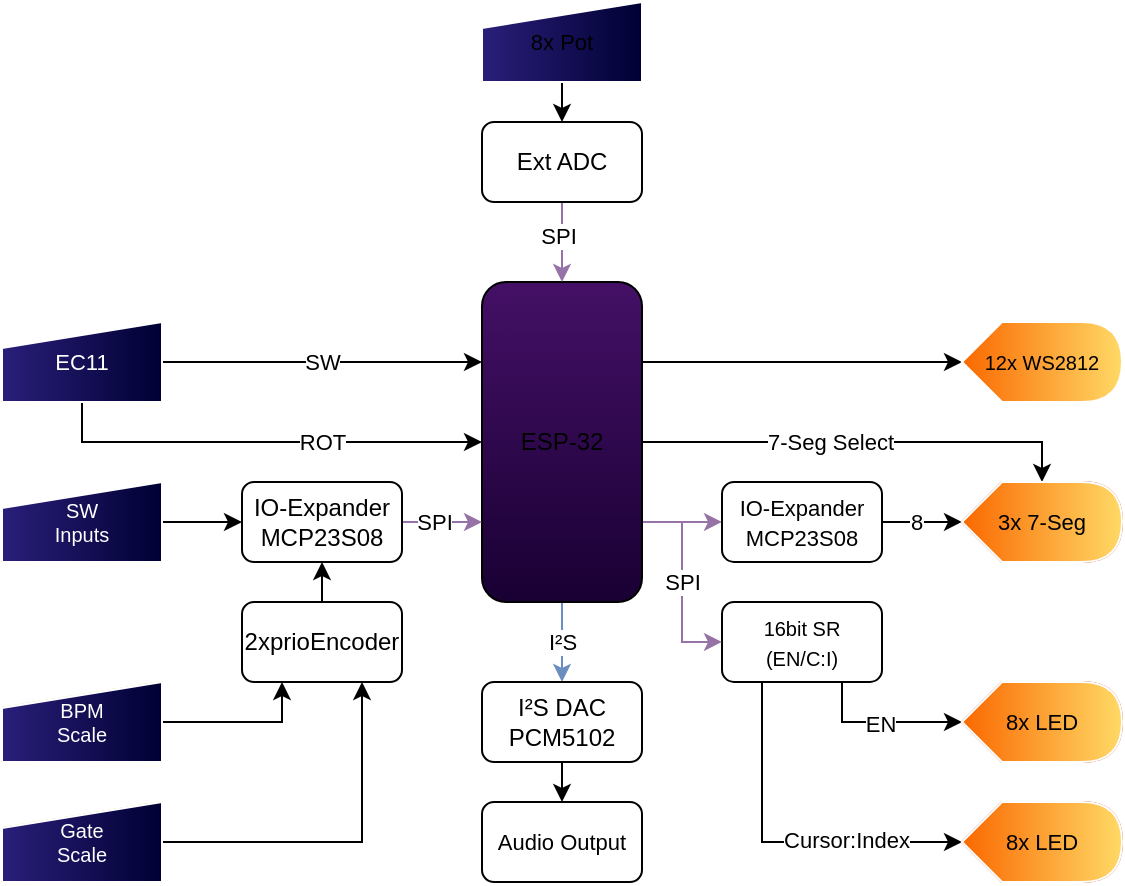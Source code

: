 <mxfile version="16.1.0" type="device"><diagram id="4VYLh-zP7Bx_i5LEst_N" name="Page-1"><mxGraphModel dx="1057" dy="577" grid="1" gridSize="10" guides="1" tooltips="1" connect="1" arrows="1" fold="1" page="1" pageScale="1" pageWidth="827" pageHeight="1169" math="1" shadow="0"><root><mxCell id="0"/><mxCell id="1" parent="0"/><mxCell id="y79ebCIUgbflpvUtCevO-20" style="edgeStyle=orthogonalEdgeStyle;rounded=0;orthogonalLoop=1;jettySize=auto;html=1;exitX=1;exitY=0.75;exitDx=0;exitDy=0;entryX=0;entryY=0.5;entryDx=0;entryDy=0;fontFamily=Helvetica;fontSize=11;fillColor=#e1d5e7;strokeColor=#9673a6;" parent="1" source="Yzz7cIyKh2HSDoEg84I8-15" target="Yzz7cIyKh2HSDoEg84I8-21" edge="1"><mxGeometry relative="1" as="geometry"/></mxCell><mxCell id="XlLFYsl8-gilaUc90BuH-1" style="edgeStyle=orthogonalEdgeStyle;rounded=0;orthogonalLoop=1;jettySize=auto;html=1;exitX=0.5;exitY=1;exitDx=0;exitDy=0;fillColor=#dae8fc;strokeColor=#6c8ebf;entryX=0.5;entryY=0;entryDx=0;entryDy=0;" parent="1" source="Yzz7cIyKh2HSDoEg84I8-15" edge="1"><mxGeometry relative="1" as="geometry"><mxPoint x="400" y="980" as="targetPoint"/></mxGeometry></mxCell><mxCell id="XlLFYsl8-gilaUc90BuH-4" value="I²S" style="edgeLabel;html=1;align=center;verticalAlign=middle;resizable=0;points=[];fontSize=11;fontFamily=Helvetica;" parent="XlLFYsl8-gilaUc90BuH-1" vertex="1" connectable="0"><mxGeometry x="0.734" relative="1" as="geometry"><mxPoint y="-15" as="offset"/></mxGeometry></mxCell><mxCell id="N5hh8hali1NmGcNjx4C9-3" style="edgeStyle=orthogonalEdgeStyle;rounded=0;orthogonalLoop=1;jettySize=auto;html=1;exitX=1;exitY=0.5;exitDx=0;exitDy=0;entryX=0;entryY=0;entryDx=40;entryDy=0;entryPerimeter=0;" parent="1" source="Yzz7cIyKh2HSDoEg84I8-15" target="Yzz7cIyKh2HSDoEg84I8-30" edge="1"><mxGeometry relative="1" as="geometry"><mxPoint x="640" y="820" as="targetPoint"/><Array as="points"><mxPoint x="640" y="860"/></Array></mxGeometry></mxCell><mxCell id="N5hh8hali1NmGcNjx4C9-4" value="7-Seg Select" style="edgeLabel;html=1;align=center;verticalAlign=middle;resizable=0;points=[];" parent="N5hh8hali1NmGcNjx4C9-3" vertex="1" connectable="0"><mxGeometry x="0.33" y="1" relative="1" as="geometry"><mxPoint x="-53" y="1" as="offset"/></mxGeometry></mxCell><mxCell id="N5hh8hali1NmGcNjx4C9-11" style="edgeStyle=orthogonalEdgeStyle;rounded=0;orthogonalLoop=1;jettySize=auto;html=1;exitX=1;exitY=0.25;exitDx=0;exitDy=0;" parent="1" source="Yzz7cIyKh2HSDoEg84I8-15" edge="1"><mxGeometry relative="1" as="geometry"><mxPoint x="440.0" y="820.244" as="targetPoint"/></mxGeometry></mxCell><mxCell id="N5hh8hali1NmGcNjx4C9-12" style="edgeStyle=orthogonalEdgeStyle;rounded=0;orthogonalLoop=1;jettySize=auto;html=1;exitX=1;exitY=0.25;exitDx=0;exitDy=0;" parent="1" source="Yzz7cIyKh2HSDoEg84I8-15" target="Yzz7cIyKh2HSDoEg84I8-70" edge="1"><mxGeometry relative="1" as="geometry"/></mxCell><mxCell id="Yzz7cIyKh2HSDoEg84I8-15" value="ESP-32" style="rounded=1;whiteSpace=wrap;html=1;fillColor=#441066;strokeColor=default;gradientColor=#190033;glass=0;sketch=0;shadow=0;" parent="1" vertex="1"><mxGeometry x="360" y="780" width="80" height="160" as="geometry"/></mxCell><mxCell id="Yzz7cIyKh2HSDoEg84I8-32" style="edgeStyle=orthogonalEdgeStyle;rounded=0;orthogonalLoop=1;jettySize=auto;html=1;exitX=1;exitY=0.5;exitDx=0;exitDy=0;entryX=0;entryY=0.5;entryDx=0;entryDy=0;entryPerimeter=0;fontSize=11;" parent="1" source="Yzz7cIyKh2HSDoEg84I8-21" target="Yzz7cIyKh2HSDoEg84I8-30" edge="1"><mxGeometry relative="1" as="geometry"/></mxCell><mxCell id="KPdPLMar8FW5ZZJh2PHd-13" value="8" style="edgeLabel;html=1;align=center;verticalAlign=middle;resizable=0;points=[];" parent="Yzz7cIyKh2HSDoEg84I8-32" vertex="1" connectable="0"><mxGeometry x="-0.183" y="-2" relative="1" as="geometry"><mxPoint y="-2" as="offset"/></mxGeometry></mxCell><mxCell id="Yzz7cIyKh2HSDoEg84I8-21" value="&lt;font style=&quot;font-size: 11px&quot;&gt;IO-Expander&lt;br&gt;MCP23S08&lt;/font&gt;" style="rounded=1;whiteSpace=wrap;html=1;" parent="1" vertex="1"><mxGeometry x="480" y="879.96" width="80" height="40" as="geometry"/></mxCell><mxCell id="N5hh8hali1NmGcNjx4C9-25" style="edgeStyle=orthogonalEdgeStyle;rounded=0;orthogonalLoop=1;jettySize=auto;html=1;exitX=0.5;exitY=1;exitDx=0;exitDy=0;entryX=0.5;entryY=0;entryDx=0;entryDy=0;" parent="1" source="Yzz7cIyKh2HSDoEg84I8-26" target="XMXrXdqW2n2KZjJ4oG5D-1" edge="1"><mxGeometry relative="1" as="geometry"/></mxCell><mxCell id="Yzz7cIyKh2HSDoEg84I8-26" value="&lt;font style=&quot;font-size: 11px&quot;&gt;8x Pot&lt;/font&gt;" style="shape=manualInput;whiteSpace=wrap;html=1;fontSize=11;size=13;fillColor=#003366;strokeColor=#FFFFFF;gradientColor=#000033;gradientDirection=east;" parent="1" vertex="1"><mxGeometry x="360" y="640" width="80" height="40" as="geometry"/></mxCell><mxCell id="Yzz7cIyKh2HSDoEg84I8-30" value="3x 7-Seg" style="shape=display;whiteSpace=wrap;html=1;fontSize=11;fillColor=#fa6800;strokeColor=#C73500;fontColor=#000000;" parent="1" vertex="1"><mxGeometry x="600" y="879.96" width="80" height="40" as="geometry"/></mxCell><mxCell id="N5hh8hali1NmGcNjx4C9-23" style="edgeStyle=orthogonalEdgeStyle;rounded=0;orthogonalLoop=1;jettySize=auto;html=1;exitX=1;exitY=0.5;exitDx=0;exitDy=0;entryX=0;entryY=0.25;entryDx=0;entryDy=0;" parent="1" source="Yzz7cIyKh2HSDoEg84I8-59" target="Yzz7cIyKh2HSDoEg84I8-15" edge="1"><mxGeometry relative="1" as="geometry"/></mxCell><mxCell id="S5uVFAYrF7VQIY12ZJy--1" value="SW" style="edgeLabel;html=1;align=center;verticalAlign=middle;resizable=0;points=[];" parent="N5hh8hali1NmGcNjx4C9-23" vertex="1" connectable="0"><mxGeometry x="0.187" relative="1" as="geometry"><mxPoint x="-15" as="offset"/></mxGeometry></mxCell><mxCell id="N5hh8hali1NmGcNjx4C9-24" style="edgeStyle=orthogonalEdgeStyle;rounded=0;orthogonalLoop=1;jettySize=auto;html=1;exitX=0.5;exitY=1;exitDx=0;exitDy=0;entryX=0;entryY=0.5;entryDx=0;entryDy=0;" parent="1" source="Yzz7cIyKh2HSDoEg84I8-59" target="Yzz7cIyKh2HSDoEg84I8-15" edge="1"><mxGeometry relative="1" as="geometry"/></mxCell><mxCell id="S5uVFAYrF7VQIY12ZJy--2" value="ROT" style="edgeLabel;html=1;align=center;verticalAlign=middle;resizable=0;points=[];" parent="N5hh8hali1NmGcNjx4C9-24" vertex="1" connectable="0"><mxGeometry x="0.451" y="-2" relative="1" as="geometry"><mxPoint x="-20" y="-2" as="offset"/></mxGeometry></mxCell><mxCell id="Yzz7cIyKh2HSDoEg84I8-59" value="EC11" style="shape=manualInput;whiteSpace=wrap;html=1;fontSize=11;size=13;fillColor=#003366;strokeColor=#FFFFFF;fontColor=#ffffff;gradientColor=#000033;gradientDirection=east;" parent="1" vertex="1"><mxGeometry x="120" y="800" width="80" height="40" as="geometry"/></mxCell><mxCell id="Yzz7cIyKh2HSDoEg84I8-70" value="12x WS2812" style="shape=display;whiteSpace=wrap;html=1;fontSize=10;fillColor=#FA6800;strokeColor=#FFFFFF;size=0.25;fontColor=#000000;gradientColor=#FFD966;gradientDirection=east;" parent="1" vertex="1"><mxGeometry x="600" y="800" width="80" height="40" as="geometry"/></mxCell><mxCell id="N5hh8hali1NmGcNjx4C9-8" style="edgeStyle=orthogonalEdgeStyle;rounded=0;orthogonalLoop=1;jettySize=auto;html=1;exitX=1;exitY=0.5;exitDx=0;exitDy=0;entryX=0.75;entryY=1;entryDx=0;entryDy=0;" parent="1" source="Yzz7cIyKh2HSDoEg84I8-91" target="n66vILwVa508dORG7SmE-1" edge="1"><mxGeometry relative="1" as="geometry"><mxPoint x="290" y="1020" as="targetPoint"/></mxGeometry></mxCell><mxCell id="Yzz7cIyKh2HSDoEg84I8-91" value="Gate&lt;br&gt;Scale" style="shape=manualInput;whiteSpace=wrap;html=1;fontSize=10;size=13;fillColor=#330066;strokeColor=#d6b656;" parent="1" vertex="1"><mxGeometry x="120" y="1040" width="80" height="40" as="geometry"/></mxCell><mxCell id="N5hh8hali1NmGcNjx4C9-18" style="edgeStyle=orthogonalEdgeStyle;rounded=0;orthogonalLoop=1;jettySize=auto;html=1;exitX=1;exitY=0.5;exitDx=0;exitDy=0;entryX=0.25;entryY=1;entryDx=0;entryDy=0;" parent="1" source="Yzz7cIyKh2HSDoEg84I8-92" target="n66vILwVa508dORG7SmE-1" edge="1"><mxGeometry relative="1" as="geometry"/></mxCell><mxCell id="Yzz7cIyKh2HSDoEg84I8-92" value="BPM&lt;br&gt;Scale" style="shape=manualInput;whiteSpace=wrap;html=1;fontSize=10;size=13;fillColor=#330066;strokeColor=#d6b656;" parent="1" vertex="1"><mxGeometry x="120" y="979.96" width="80" height="40" as="geometry"/></mxCell><mxCell id="KPdPLMar8FW5ZZJh2PHd-17" style="edgeStyle=orthogonalEdgeStyle;rounded=0;orthogonalLoop=1;jettySize=auto;html=1;exitX=0.25;exitY=1;exitDx=0;exitDy=0;entryX=0;entryY=0.5;entryDx=0;entryDy=0;entryPerimeter=0;" parent="1" source="Yzz7cIyKh2HSDoEg84I8-105" target="KPdPLMar8FW5ZZJh2PHd-16" edge="1"><mxGeometry relative="1" as="geometry"/></mxCell><mxCell id="N5hh8hali1NmGcNjx4C9-17" value="Cursor:Index" style="edgeLabel;html=1;align=center;verticalAlign=middle;resizable=0;points=[];" parent="KPdPLMar8FW5ZZJh2PHd-17" vertex="1" connectable="0"><mxGeometry x="0.358" y="1" relative="1" as="geometry"><mxPoint as="offset"/></mxGeometry></mxCell><mxCell id="N5hh8hali1NmGcNjx4C9-15" style="edgeStyle=orthogonalEdgeStyle;rounded=0;orthogonalLoop=1;jettySize=auto;html=1;exitX=0.75;exitY=1;exitDx=0;exitDy=0;" parent="1" source="Yzz7cIyKh2HSDoEg84I8-105" target="Yzz7cIyKh2HSDoEg84I8-106" edge="1"><mxGeometry relative="1" as="geometry"/></mxCell><mxCell id="N5hh8hali1NmGcNjx4C9-16" value="EN" style="edgeLabel;html=1;align=center;verticalAlign=middle;resizable=0;points=[];" parent="N5hh8hali1NmGcNjx4C9-15" vertex="1" connectable="0"><mxGeometry x="-0.044" y="-1" relative="1" as="geometry"><mxPoint as="offset"/></mxGeometry></mxCell><mxCell id="Yzz7cIyKh2HSDoEg84I8-105" value="&lt;font style=&quot;font-size: 10px&quot;&gt;16bit&amp;nbsp;SR &lt;br&gt;(EN/C:I)&lt;/font&gt;" style="rounded=1;whiteSpace=wrap;html=1;" parent="1" vertex="1"><mxGeometry x="480" y="939.96" width="80" height="40" as="geometry"/></mxCell><mxCell id="Yzz7cIyKh2HSDoEg84I8-106" value="8x LED" style="shape=display;whiteSpace=wrap;html=1;fontSize=11;fillColor=#fa6800;strokeColor=#C73500;fontColor=#000000;" parent="1" vertex="1"><mxGeometry x="600" y="979.96" width="80" height="40" as="geometry"/></mxCell><mxCell id="n66vILwVa508dORG7SmE-7" style="edgeStyle=orthogonalEdgeStyle;rounded=0;orthogonalLoop=1;jettySize=auto;html=1;exitX=1;exitY=0.5;exitDx=0;exitDy=0;entryX=0;entryY=0.5;entryDx=0;entryDy=0;" parent="1" source="KJiveMh5zRFhtSvFbMqp-11" target="n66vILwVa508dORG7SmE-2" edge="1"><mxGeometry relative="1" as="geometry"/></mxCell><mxCell id="KJiveMh5zRFhtSvFbMqp-11" value="SW&lt;br&gt;Inputs" style="shape=manualInput;whiteSpace=wrap;html=1;fontSize=10;size=13;fillColor=#003366;strokeColor=#FFFFFF;fontColor=#ffffff;gradientColor=#000033;gradientDirection=east;" parent="1" vertex="1"><mxGeometry x="120" y="880" width="80" height="40" as="geometry"/></mxCell><mxCell id="KPdPLMar8FW5ZZJh2PHd-16" value="8x LED" style="shape=display;whiteSpace=wrap;html=1;fontSize=11;fillColor=#fa6800;strokeColor=#C73500;fontColor=#000000;" parent="1" vertex="1"><mxGeometry x="600" y="1040" width="80" height="40" as="geometry"/></mxCell><mxCell id="XlLFYsl8-gilaUc90BuH-6" style="edgeStyle=orthogonalEdgeStyle;rounded=0;orthogonalLoop=1;jettySize=auto;html=1;exitX=0.5;exitY=1;exitDx=0;exitDy=0;entryX=0.5;entryY=0;entryDx=0;entryDy=0;fontFamily=Helvetica;fontSize=11;" parent="1" target="XlLFYsl8-gilaUc90BuH-5" edge="1"><mxGeometry relative="1" as="geometry"><mxPoint x="400" y="1020" as="sourcePoint"/></mxGeometry></mxCell><mxCell id="XlLFYsl8-gilaUc90BuH-5" value="Audio Output" style="rounded=1;whiteSpace=wrap;html=1;fontFamily=Helvetica;fontSize=11;" parent="1" vertex="1"><mxGeometry x="360" y="1040" width="80" height="40" as="geometry"/></mxCell><mxCell id="XMXrXdqW2n2KZjJ4oG5D-5" style="edgeStyle=orthogonalEdgeStyle;rounded=0;orthogonalLoop=1;jettySize=auto;html=1;entryX=0.5;entryY=0;entryDx=0;entryDy=0;fillColor=#e1d5e7;strokeColor=#9673a6;exitX=0.5;exitY=1;exitDx=0;exitDy=0;" parent="1" source="XMXrXdqW2n2KZjJ4oG5D-1" target="Yzz7cIyKh2HSDoEg84I8-15" edge="1"><mxGeometry relative="1" as="geometry"><mxPoint x="400" y="740" as="sourcePoint"/></mxGeometry></mxCell><mxCell id="XMXrXdqW2n2KZjJ4oG5D-6" value="SPI" style="edgeLabel;html=1;align=center;verticalAlign=middle;resizable=0;points=[];" parent="XMXrXdqW2n2KZjJ4oG5D-5" vertex="1" connectable="0"><mxGeometry x="-0.263" y="2" relative="1" as="geometry"><mxPoint x="-4" y="2" as="offset"/></mxGeometry></mxCell><mxCell id="XMXrXdqW2n2KZjJ4oG5D-1" value="Ext ADC" style="rounded=1;whiteSpace=wrap;html=1;" parent="1" vertex="1"><mxGeometry x="360" y="700" width="80" height="40" as="geometry"/></mxCell><mxCell id="n66vILwVa508dORG7SmE-10" style="edgeStyle=orthogonalEdgeStyle;rounded=0;orthogonalLoop=1;jettySize=auto;html=1;exitX=0.5;exitY=0;exitDx=0;exitDy=0;entryX=0.5;entryY=1;entryDx=0;entryDy=0;" parent="1" source="n66vILwVa508dORG7SmE-1" target="n66vILwVa508dORG7SmE-2" edge="1"><mxGeometry relative="1" as="geometry"/></mxCell><mxCell id="n66vILwVa508dORG7SmE-1" value="2xprioEncoder" style="rounded=1;whiteSpace=wrap;html=1;" parent="1" vertex="1"><mxGeometry x="240" y="940" width="80" height="40" as="geometry"/></mxCell><mxCell id="N5hh8hali1NmGcNjx4C9-19" style="edgeStyle=orthogonalEdgeStyle;rounded=0;orthogonalLoop=1;jettySize=auto;html=1;exitX=1;exitY=0.5;exitDx=0;exitDy=0;entryX=0;entryY=0.75;entryDx=0;entryDy=0;fillColor=#e1d5e7;strokeColor=#9673a6;" parent="1" source="n66vILwVa508dORG7SmE-2" target="Yzz7cIyKh2HSDoEg84I8-15" edge="1"><mxGeometry relative="1" as="geometry"/></mxCell><mxCell id="N5hh8hali1NmGcNjx4C9-20" value="SPI" style="edgeLabel;html=1;align=center;verticalAlign=middle;resizable=0;points=[];" parent="N5hh8hali1NmGcNjx4C9-19" vertex="1" connectable="0"><mxGeometry x="-0.19" relative="1" as="geometry"><mxPoint as="offset"/></mxGeometry></mxCell><mxCell id="n66vILwVa508dORG7SmE-2" value="IO-Expander MCP23S08" style="rounded=1;whiteSpace=wrap;html=1;" parent="1" vertex="1"><mxGeometry x="240" y="880" width="80" height="40" as="geometry"/></mxCell><mxCell id="N5hh8hali1NmGcNjx4C9-13" value="" style="endArrow=classic;html=1;rounded=0;entryX=0;entryY=0.5;entryDx=0;entryDy=0;fillColor=#e1d5e7;strokeColor=#9673a6;" parent="1" target="Yzz7cIyKh2HSDoEg84I8-105" edge="1"><mxGeometry width="50" height="50" relative="1" as="geometry"><mxPoint x="460" y="900" as="sourcePoint"/><mxPoint x="580" y="920" as="targetPoint"/><Array as="points"><mxPoint x="460" y="960"/></Array></mxGeometry></mxCell><mxCell id="N5hh8hali1NmGcNjx4C9-14" value="SPI" style="edgeLabel;html=1;align=center;verticalAlign=middle;resizable=0;points=[];" parent="N5hh8hali1NmGcNjx4C9-13" vertex="1" connectable="0"><mxGeometry relative="1" as="geometry"><mxPoint y="-10" as="offset"/></mxGeometry></mxCell><mxCell id="ntnH2OtzmPcJgNKBrgg4-1" value="&lt;p style=&quot;box-sizing: border-box ; padding: 0px ; margin: 0px ; font-weight: 400 ; line-height: 1.2&quot;&gt;I²S DAC&lt;/p&gt;&lt;p style=&quot;box-sizing: border-box ; padding: 0px ; margin: 0px ; font-weight: 400 ; line-height: 1.2&quot;&gt;PCM5102&lt;/p&gt;" style="rounded=1;whiteSpace=wrap;html=1;align=center;labelBackgroundColor=none;" vertex="1" parent="1"><mxGeometry x="360" y="980" width="80" height="40" as="geometry"/></mxCell><mxCell id="ntnH2OtzmPcJgNKBrgg4-2" value="Gate&lt;br&gt;Scale" style="shape=manualInput;whiteSpace=wrap;html=1;fontSize=10;size=13;fillColor=#003366;strokeColor=#FFFFFF;fontColor=#ffffff;gradientColor=#003366;" vertex="1" parent="1"><mxGeometry x="120" y="1040" width="80" height="40" as="geometry"/></mxCell><mxCell id="ntnH2OtzmPcJgNKBrgg4-3" value="BPM&lt;br&gt;Scale" style="shape=manualInput;whiteSpace=wrap;html=1;fontSize=10;size=13;fillColor=#003366;strokeColor=#FFFFFF;fontColor=#ffffff;gradientColor=#003366;" vertex="1" parent="1"><mxGeometry x="120" y="979.96" width="80" height="40" as="geometry"/></mxCell><mxCell id="ntnH2OtzmPcJgNKBrgg4-4" value="8x LED" style="shape=display;whiteSpace=wrap;html=1;fontSize=11;fillColor=#fa6800;strokeColor=#FFFFFF;fontColor=#000000;gradientColor=#FFD966;gradientDirection=east;" vertex="1" parent="1"><mxGeometry x="600" y="1040" width="80" height="40" as="geometry"/></mxCell><mxCell id="ntnH2OtzmPcJgNKBrgg4-5" value="8x LED" style="shape=display;whiteSpace=wrap;html=1;fontSize=11;fillColor=#fa6800;strokeColor=#FFFFFF;fontColor=#000000;gradientColor=#FFD966;gradientDirection=east;" vertex="1" parent="1"><mxGeometry x="600" y="979.96" width="80" height="40" as="geometry"/></mxCell><mxCell id="ntnH2OtzmPcJgNKBrgg4-6" value="3x 7-Seg" style="shape=display;whiteSpace=wrap;html=1;fontSize=11;fillColor=#fa6800;strokeColor=#FFFFFF;fontColor=#000000;gradientColor=#FFD966;gradientDirection=east;" vertex="1" parent="1"><mxGeometry x="600" y="879.96" width="80" height="40" as="geometry"/></mxCell><mxCell id="ntnH2OtzmPcJgNKBrgg4-7" value="Gate&lt;br&gt;Scale" style="shape=manualInput;whiteSpace=wrap;html=1;fontSize=10;size=13;fillColor=#2A1F7A;strokeColor=#FFFFFF;fontColor=#ffffff;gradientColor=#000033;gradientDirection=east;" vertex="1" parent="1"><mxGeometry x="120" y="1040" width="80" height="40" as="geometry"/></mxCell><mxCell id="ntnH2OtzmPcJgNKBrgg4-8" value="BPM&lt;br&gt;Scale" style="shape=manualInput;whiteSpace=wrap;html=1;fontSize=10;size=13;fillColor=#2A1F7A;strokeColor=#FFFFFF;fontColor=#ffffff;gradientColor=#000033;gradientDirection=east;" vertex="1" parent="1"><mxGeometry x="120" y="979.96" width="80" height="40" as="geometry"/></mxCell><mxCell id="ntnH2OtzmPcJgNKBrgg4-9" value="&lt;font style=&quot;font-size: 11px&quot;&gt;8x Pot&lt;/font&gt;" style="shape=manualInput;whiteSpace=wrap;html=1;fontSize=11;size=13;fillColor=#003366;strokeColor=#FFFFFF;gradientColor=#000033;gradientDirection=east;" vertex="1" parent="1"><mxGeometry x="360" y="640" width="80" height="40" as="geometry"/></mxCell><mxCell id="ntnH2OtzmPcJgNKBrgg4-10" value="EC11" style="shape=manualInput;whiteSpace=wrap;html=1;fontSize=11;size=13;fillColor=#003366;strokeColor=#FFFFFF;fontColor=#ffffff;gradientColor=#000033;gradientDirection=east;" vertex="1" parent="1"><mxGeometry x="120" y="800" width="80" height="40" as="geometry"/></mxCell><mxCell id="ntnH2OtzmPcJgNKBrgg4-11" value="SW&lt;br&gt;Inputs" style="shape=manualInput;whiteSpace=wrap;html=1;fontSize=10;size=13;fillColor=#003366;strokeColor=#FFFFFF;fontColor=#ffffff;gradientColor=#000033;gradientDirection=east;" vertex="1" parent="1"><mxGeometry x="120" y="880" width="80" height="40" as="geometry"/></mxCell><mxCell id="ntnH2OtzmPcJgNKBrgg4-12" value="&lt;font style=&quot;font-size: 11px&quot;&gt;8x Pot&lt;/font&gt;" style="shape=manualInput;whiteSpace=wrap;html=1;fontSize=11;size=13;fillColor=#003366;strokeColor=#FFFFFF;gradientColor=#000033;gradientDirection=east;" vertex="1" parent="1"><mxGeometry x="360" y="640" width="80" height="40" as="geometry"/></mxCell><mxCell id="ntnH2OtzmPcJgNKBrgg4-13" value="EC11" style="shape=manualInput;whiteSpace=wrap;html=1;fontSize=11;size=13;fillColor=#003366;strokeColor=#FFFFFF;fontColor=#ffffff;gradientColor=#000033;gradientDirection=east;" vertex="1" parent="1"><mxGeometry x="120" y="800" width="80" height="40" as="geometry"/></mxCell><mxCell id="ntnH2OtzmPcJgNKBrgg4-14" value="SW&lt;br&gt;Inputs" style="shape=manualInput;whiteSpace=wrap;html=1;fontSize=10;size=13;fillColor=#003366;strokeColor=#FFFFFF;fontColor=#ffffff;gradientColor=#000033;gradientDirection=east;" vertex="1" parent="1"><mxGeometry x="120" y="880" width="80" height="40" as="geometry"/></mxCell><mxCell id="ntnH2OtzmPcJgNKBrgg4-15" value="&lt;font style=&quot;font-size: 11px&quot;&gt;8x Pot&lt;/font&gt;" style="shape=manualInput;whiteSpace=wrap;html=1;fontSize=11;size=13;fillColor=#2A1F7A;strokeColor=#FFFFFF;gradientColor=#000033;gradientDirection=east;" vertex="1" parent="1"><mxGeometry x="360" y="639.96" width="80" height="40" as="geometry"/></mxCell><mxCell id="ntnH2OtzmPcJgNKBrgg4-16" value="EC11" style="shape=manualInput;whiteSpace=wrap;html=1;fontSize=11;size=13;fillColor=#2A1F7A;strokeColor=#FFFFFF;fontColor=#ffffff;gradientColor=#000033;gradientDirection=east;" vertex="1" parent="1"><mxGeometry x="120" y="799.96" width="80" height="40" as="geometry"/></mxCell><mxCell id="ntnH2OtzmPcJgNKBrgg4-17" value="SW&lt;br&gt;Inputs" style="shape=manualInput;whiteSpace=wrap;html=1;fontSize=10;size=13;fillColor=#2A1F7A;strokeColor=#FFFFFF;fontColor=#ffffff;gradientColor=#000033;gradientDirection=east;" vertex="1" parent="1"><mxGeometry x="120" y="879.96" width="80" height="40" as="geometry"/></mxCell></root></mxGraphModel></diagram></mxfile>